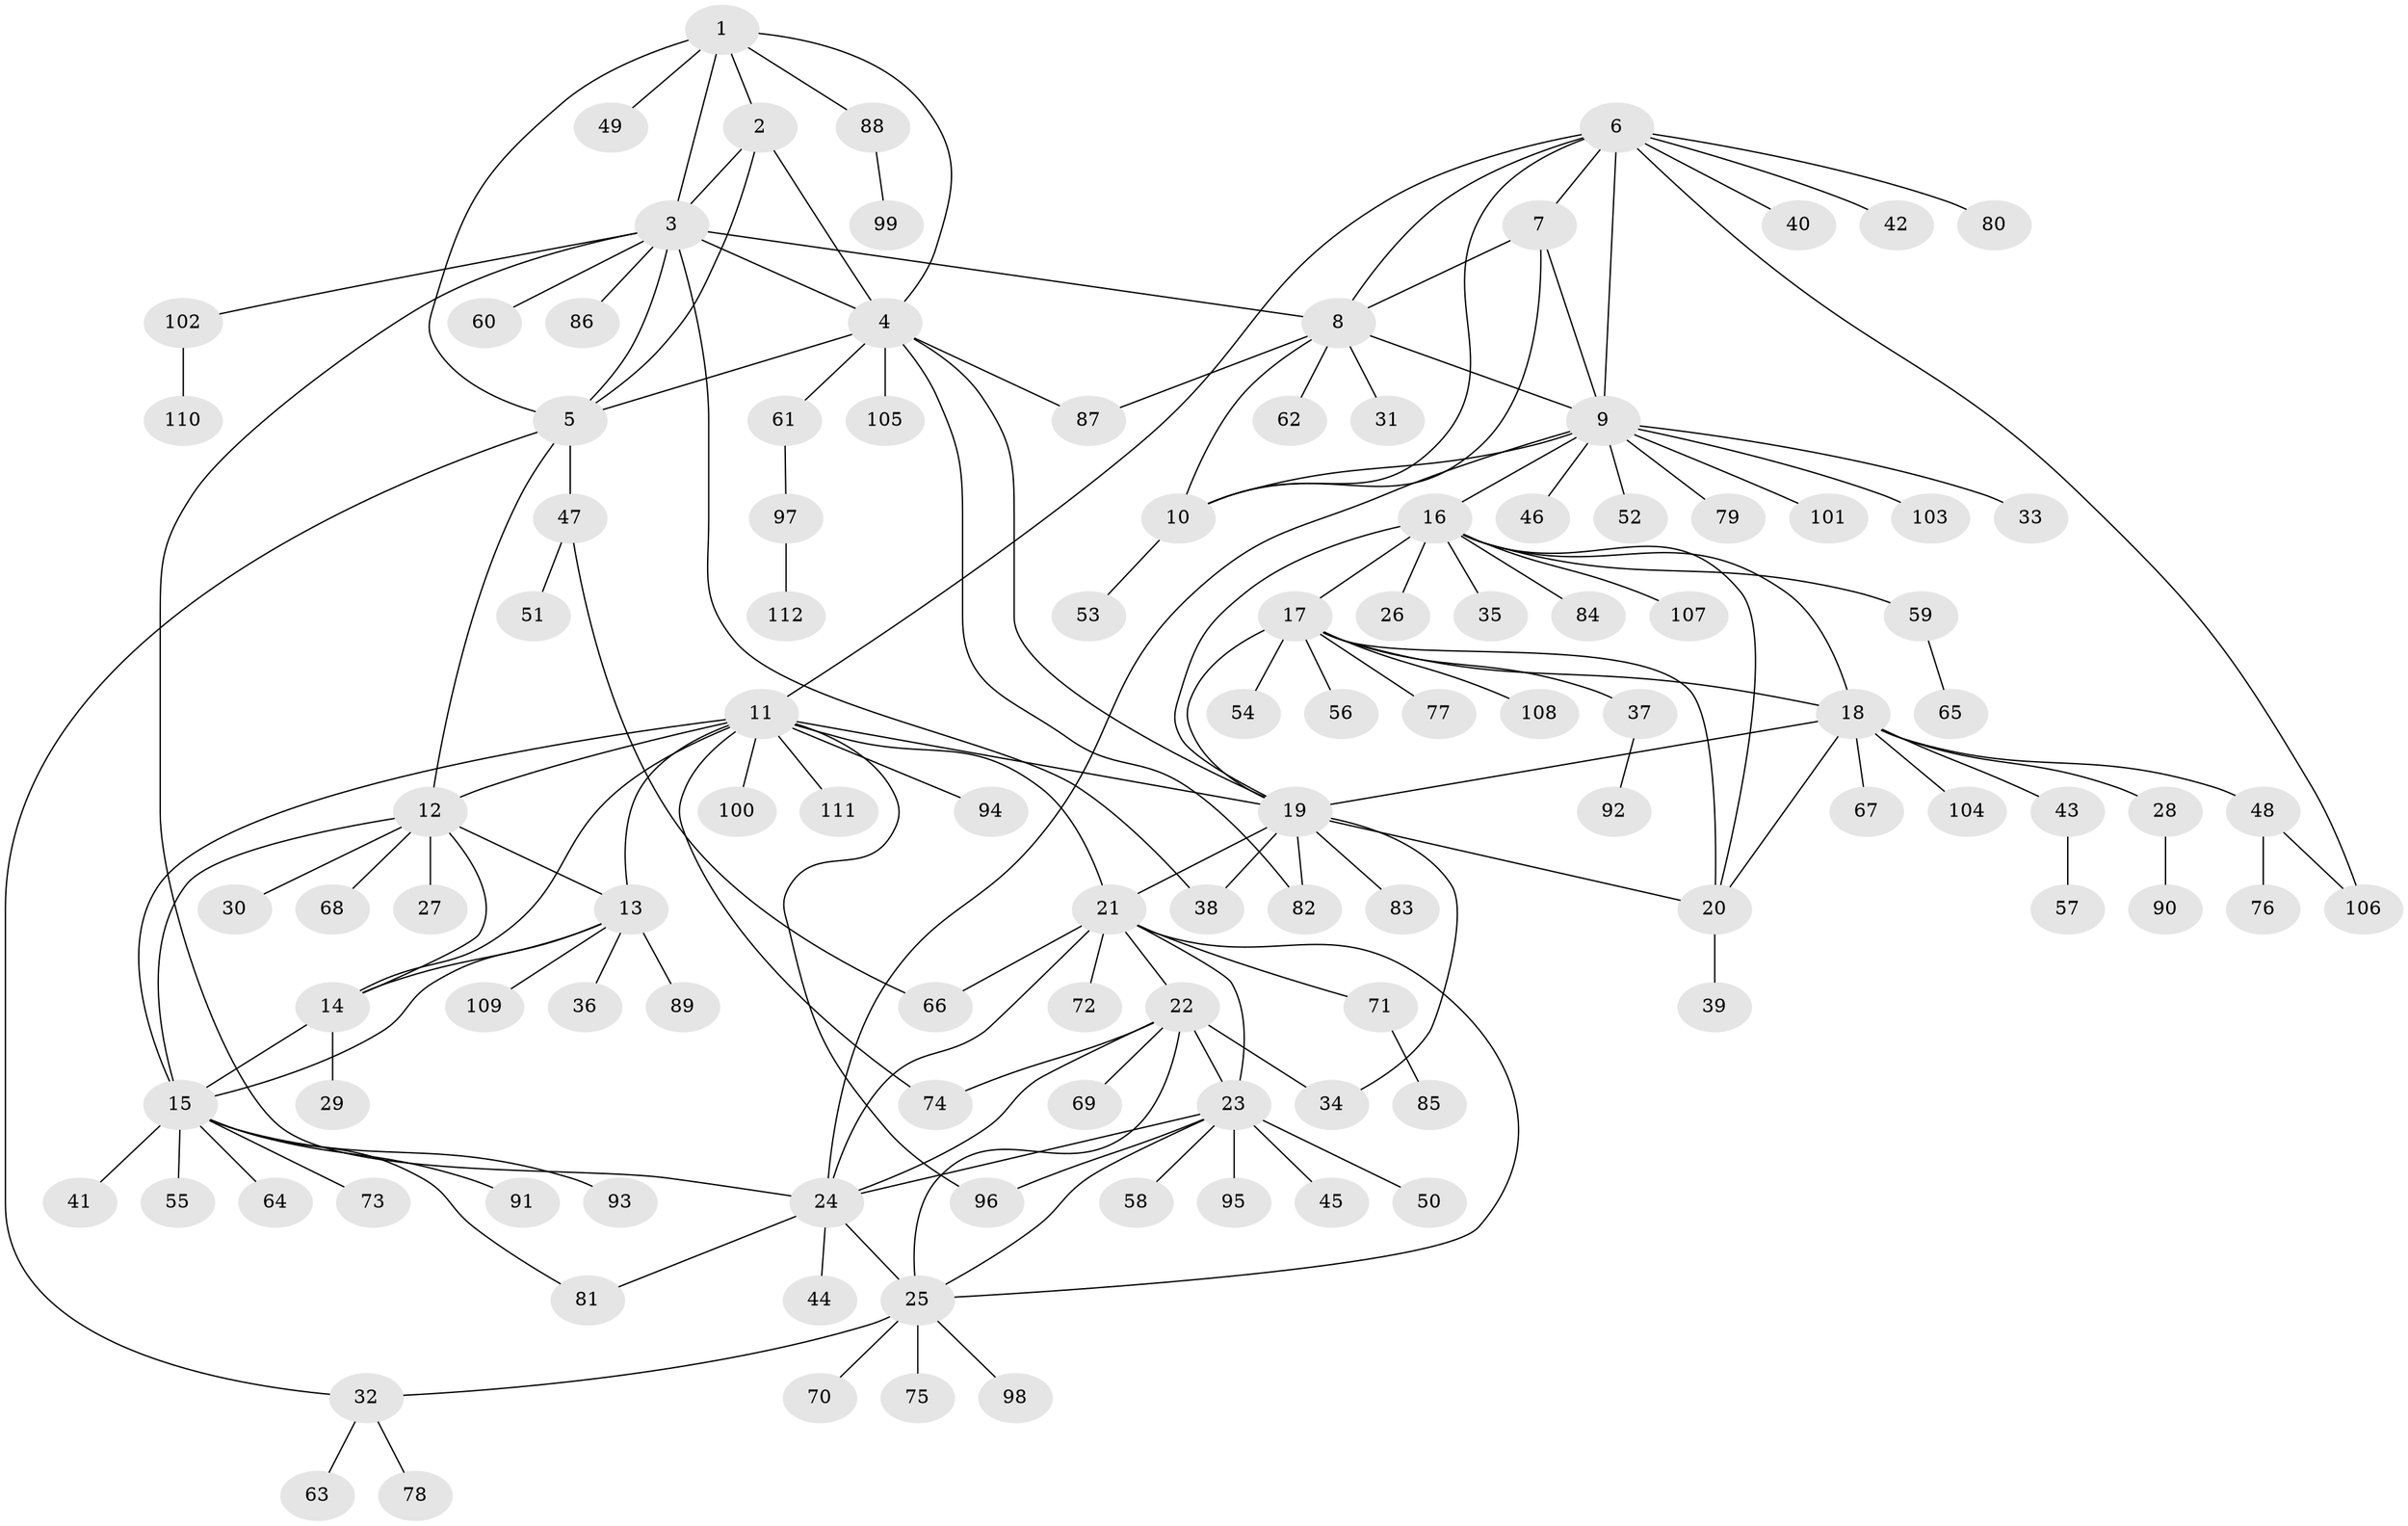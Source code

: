 // coarse degree distribution, {3: 0.014925373134328358, 2: 0.04477611940298507, 5: 0.014925373134328358, 7: 0.014925373134328358, 1: 0.8208955223880597, 11: 0.029850746268656716, 13: 0.029850746268656716, 12: 0.014925373134328358, 16: 0.014925373134328358}
// Generated by graph-tools (version 1.1) at 2025/57/03/04/25 21:57:24]
// undirected, 112 vertices, 157 edges
graph export_dot {
graph [start="1"]
  node [color=gray90,style=filled];
  1;
  2;
  3;
  4;
  5;
  6;
  7;
  8;
  9;
  10;
  11;
  12;
  13;
  14;
  15;
  16;
  17;
  18;
  19;
  20;
  21;
  22;
  23;
  24;
  25;
  26;
  27;
  28;
  29;
  30;
  31;
  32;
  33;
  34;
  35;
  36;
  37;
  38;
  39;
  40;
  41;
  42;
  43;
  44;
  45;
  46;
  47;
  48;
  49;
  50;
  51;
  52;
  53;
  54;
  55;
  56;
  57;
  58;
  59;
  60;
  61;
  62;
  63;
  64;
  65;
  66;
  67;
  68;
  69;
  70;
  71;
  72;
  73;
  74;
  75;
  76;
  77;
  78;
  79;
  80;
  81;
  82;
  83;
  84;
  85;
  86;
  87;
  88;
  89;
  90;
  91;
  92;
  93;
  94;
  95;
  96;
  97;
  98;
  99;
  100;
  101;
  102;
  103;
  104;
  105;
  106;
  107;
  108;
  109;
  110;
  111;
  112;
  1 -- 2;
  1 -- 3;
  1 -- 4;
  1 -- 5;
  1 -- 49;
  1 -- 88;
  2 -- 3;
  2 -- 4;
  2 -- 5;
  3 -- 4;
  3 -- 5;
  3 -- 8;
  3 -- 24;
  3 -- 38;
  3 -- 60;
  3 -- 86;
  3 -- 102;
  4 -- 5;
  4 -- 19;
  4 -- 61;
  4 -- 82;
  4 -- 87;
  4 -- 105;
  5 -- 12;
  5 -- 32;
  5 -- 47;
  6 -- 7;
  6 -- 8;
  6 -- 9;
  6 -- 10;
  6 -- 11;
  6 -- 40;
  6 -- 42;
  6 -- 80;
  6 -- 106;
  7 -- 8;
  7 -- 9;
  7 -- 10;
  8 -- 9;
  8 -- 10;
  8 -- 31;
  8 -- 62;
  8 -- 87;
  9 -- 10;
  9 -- 16;
  9 -- 24;
  9 -- 33;
  9 -- 46;
  9 -- 52;
  9 -- 79;
  9 -- 101;
  9 -- 103;
  10 -- 53;
  11 -- 12;
  11 -- 13;
  11 -- 14;
  11 -- 15;
  11 -- 19;
  11 -- 21;
  11 -- 74;
  11 -- 94;
  11 -- 96;
  11 -- 100;
  11 -- 111;
  12 -- 13;
  12 -- 14;
  12 -- 15;
  12 -- 27;
  12 -- 30;
  12 -- 68;
  13 -- 14;
  13 -- 15;
  13 -- 36;
  13 -- 89;
  13 -- 109;
  14 -- 15;
  14 -- 29;
  15 -- 41;
  15 -- 55;
  15 -- 64;
  15 -- 73;
  15 -- 81;
  15 -- 91;
  15 -- 93;
  16 -- 17;
  16 -- 18;
  16 -- 19;
  16 -- 20;
  16 -- 26;
  16 -- 35;
  16 -- 59;
  16 -- 84;
  16 -- 107;
  17 -- 18;
  17 -- 19;
  17 -- 20;
  17 -- 37;
  17 -- 54;
  17 -- 56;
  17 -- 77;
  17 -- 108;
  18 -- 19;
  18 -- 20;
  18 -- 28;
  18 -- 43;
  18 -- 48;
  18 -- 67;
  18 -- 104;
  19 -- 20;
  19 -- 21;
  19 -- 34;
  19 -- 38;
  19 -- 82;
  19 -- 83;
  20 -- 39;
  21 -- 22;
  21 -- 23;
  21 -- 24;
  21 -- 25;
  21 -- 66;
  21 -- 71;
  21 -- 72;
  22 -- 23;
  22 -- 24;
  22 -- 25;
  22 -- 34;
  22 -- 69;
  22 -- 74;
  23 -- 24;
  23 -- 25;
  23 -- 45;
  23 -- 50;
  23 -- 58;
  23 -- 95;
  23 -- 96;
  24 -- 25;
  24 -- 44;
  24 -- 81;
  25 -- 32;
  25 -- 70;
  25 -- 75;
  25 -- 98;
  28 -- 90;
  32 -- 63;
  32 -- 78;
  37 -- 92;
  43 -- 57;
  47 -- 51;
  47 -- 66;
  48 -- 76;
  48 -- 106;
  59 -- 65;
  61 -- 97;
  71 -- 85;
  88 -- 99;
  97 -- 112;
  102 -- 110;
}

